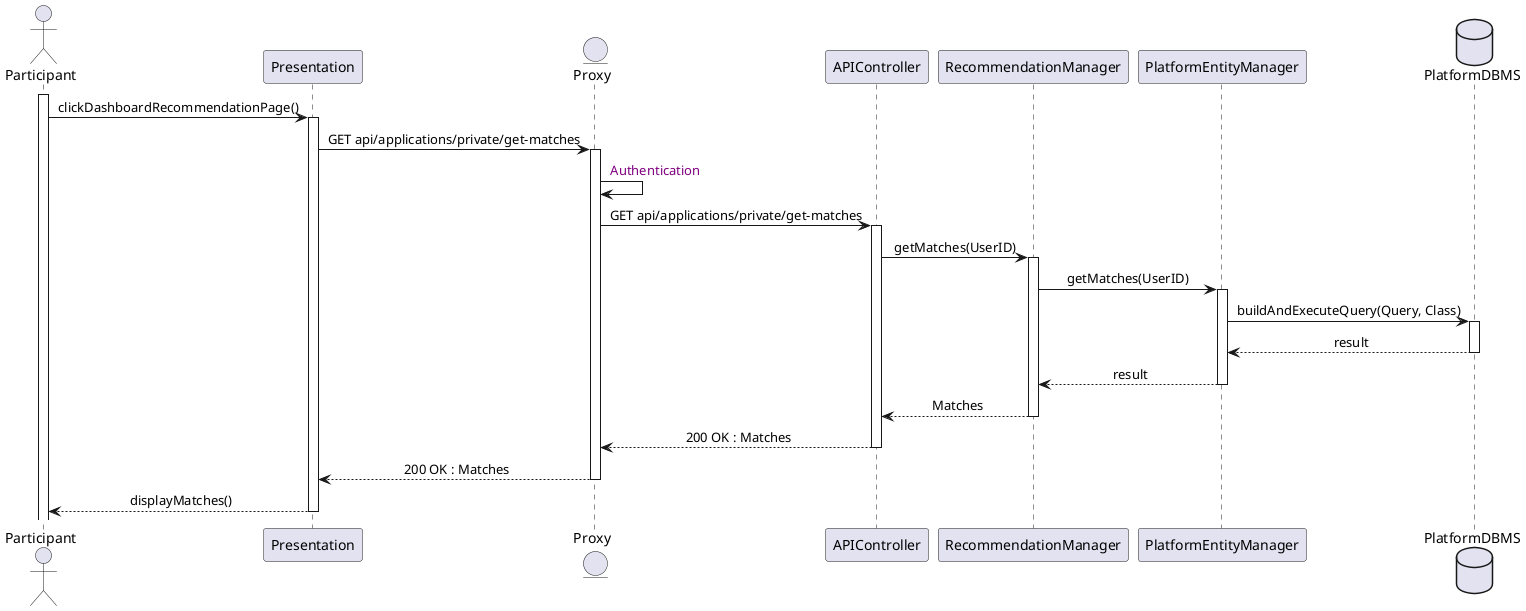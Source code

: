 @startuml 14ParticipantSeesMatches
skinparam sequenceMessageAlign center
actor       Participant
participant Presentation
entity      Proxy
participant APIController
participant RecommendationManager
participant PlatformEntityManager
database    PlatformDBMS

activate Participant
Participant -> Presentation : clickDashboardRecommendationPage()
activate Presentation
Presentation -> Proxy : GET api/applications/private/get-matches
activate Proxy
Proxy -> Proxy : <color:purple> Authentication
Proxy -> APIController : GET api/applications/private/get-matches
activate APIController
APIController -> RecommendationManager : getMatches(UserID)
activate RecommendationManager
RecommendationManager -> PlatformEntityManager : getMatches(UserID)
activate PlatformEntityManager
PlatformEntityManager -> PlatformDBMS : buildAndExecuteQuery(Query, Class)
activate PlatformDBMS
PlatformDBMS --> PlatformEntityManager : result
deactivate PlatformDBMS
PlatformEntityManager --> RecommendationManager : result
deactivate PlatformEntityManager
RecommendationManager --> APIController : Matches
deactivate RecommendationManager
APIController --> Proxy : 200 OK : Matches
deactivate APIController
Proxy --> Presentation : 200 OK : Matches
deactivate Proxy
Presentation --> Participant : displayMatches()
deactivate Presentation
@enduml


